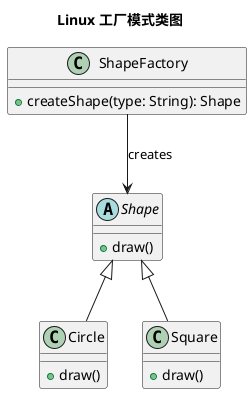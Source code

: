 @startuml
' 设置类图标题
title Linux 工厂模式类图

' 定义工厂类
class ShapeFactory {
    + createShape(type: String): Shape
}

' 定义抽象形状类
abstract class Shape {
    + draw()
}

' 定义具体形状类
class Circle extends Shape {
    + draw()
}

class Square extends Shape {
    + draw()
}

' 定义类之间的关系
ShapeFactory --> Shape : creates
@enduml